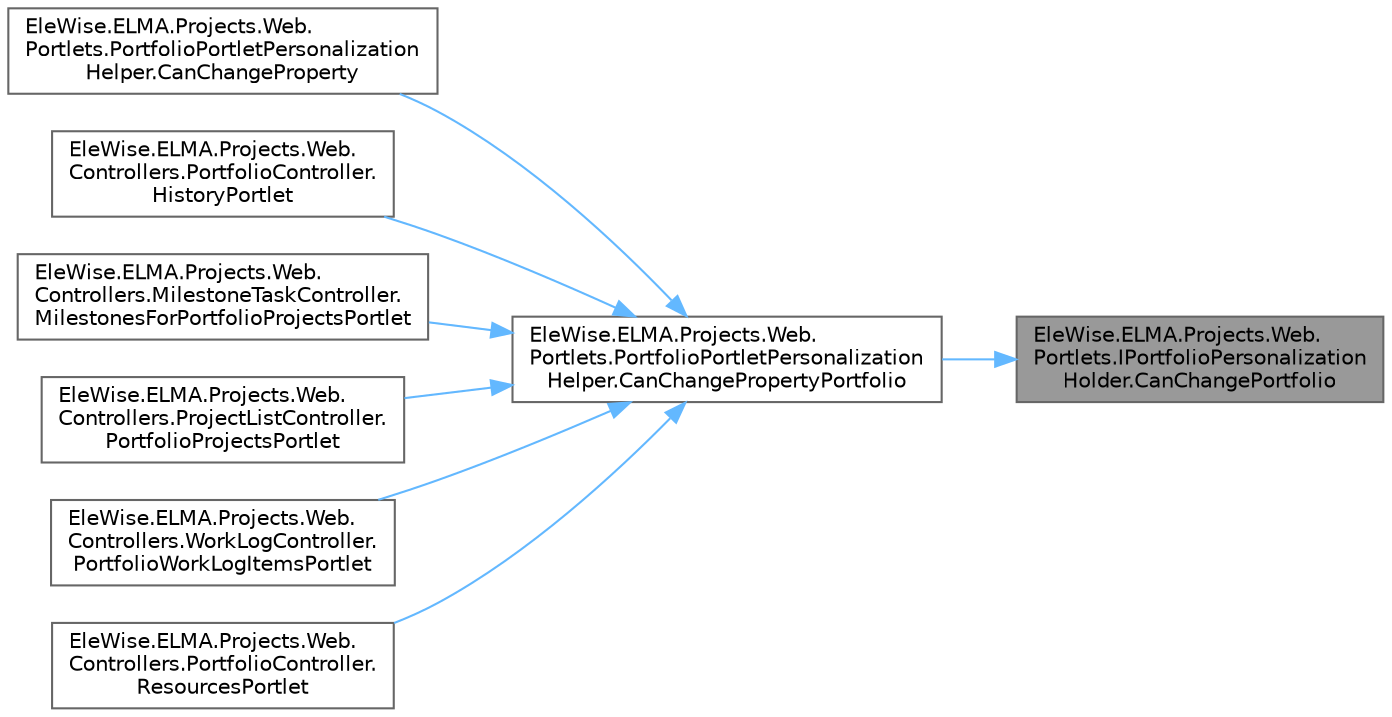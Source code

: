 digraph "EleWise.ELMA.Projects.Web.Portlets.IPortfolioPersonalizationHolder.CanChangePortfolio"
{
 // LATEX_PDF_SIZE
  bgcolor="transparent";
  edge [fontname=Helvetica,fontsize=10,labelfontname=Helvetica,labelfontsize=10];
  node [fontname=Helvetica,fontsize=10,shape=box,height=0.2,width=0.4];
  rankdir="RL";
  Node1 [id="Node000001",label="EleWise.ELMA.Projects.Web.\lPortlets.IPortfolioPersonalization\lHolder.CanChangePortfolio",height=0.2,width=0.4,color="gray40", fillcolor="grey60", style="filled", fontcolor="black",tooltip="Можно ли изменять портфель проектов в настройках портлета"];
  Node1 -> Node2 [id="edge1_Node000001_Node000002",dir="back",color="steelblue1",style="solid",tooltip=" "];
  Node2 [id="Node000002",label="EleWise.ELMA.Projects.Web.\lPortlets.PortfolioPortletPersonalization\lHelper.CanChangePropertyPortfolio",height=0.2,width=0.4,color="grey40", fillcolor="white", style="filled",URL="$class_ele_wise_1_1_e_l_m_a_1_1_projects_1_1_web_1_1_portlets_1_1_portfolio_portlet_personalization_helper.html#afcc71a4a413ed3b14986b0fa8ece6183",tooltip="Можно ли изменять портфель проектов"];
  Node2 -> Node3 [id="edge2_Node000002_Node000003",dir="back",color="steelblue1",style="solid",tooltip=" "];
  Node3 [id="Node000003",label="EleWise.ELMA.Projects.Web.\lPortlets.PortfolioPortletPersonalization\lHelper.CanChangeProperty",height=0.2,width=0.4,color="grey40", fillcolor="white", style="filled",URL="$class_ele_wise_1_1_e_l_m_a_1_1_projects_1_1_web_1_1_portlets_1_1_portfolio_portlet_personalization_helper.html#a50416a53d1cae42d9ac520a9dd397c63",tooltip="Можно ли редактировать указанное свойство"];
  Node2 -> Node4 [id="edge3_Node000002_Node000004",dir="back",color="steelblue1",style="solid",tooltip=" "];
  Node4 [id="Node000004",label="EleWise.ELMA.Projects.Web.\lControllers.PortfolioController.\lHistoryPortlet",height=0.2,width=0.4,color="grey40", fillcolor="white", style="filled",URL="$class_ele_wise_1_1_e_l_m_a_1_1_projects_1_1_web_1_1_controllers_1_1_portfolio_controller.html#ae2dc25894570e97277ad77c2784b1ddf",tooltip="Портлет истории по портфелю"];
  Node2 -> Node5 [id="edge4_Node000002_Node000005",dir="back",color="steelblue1",style="solid",tooltip=" "];
  Node5 [id="Node000005",label="EleWise.ELMA.Projects.Web.\lControllers.MilestoneTaskController.\lMilestonesForPortfolioProjectsPortlet",height=0.2,width=0.4,color="grey40", fillcolor="white", style="filled",URL="$class_ele_wise_1_1_e_l_m_a_1_1_projects_1_1_web_1_1_controllers_1_1_milestone_task_controller.html#a57991e3a48e7b76620424779edfcae99",tooltip="Контрольные точки для проектов портфеля"];
  Node2 -> Node6 [id="edge5_Node000002_Node000006",dir="back",color="steelblue1",style="solid",tooltip=" "];
  Node6 [id="Node000006",label="EleWise.ELMA.Projects.Web.\lControllers.ProjectListController.\lPortfolioProjectsPortlet",height=0.2,width=0.4,color="grey40", fillcolor="white", style="filled",URL="$class_ele_wise_1_1_e_l_m_a_1_1_projects_1_1_web_1_1_controllers_1_1_project_list_controller.html#a1a7bf74bf882a93baa9331e971ac9f24",tooltip="Список проектов по указанному портфелю - портлет"];
  Node2 -> Node7 [id="edge6_Node000002_Node000007",dir="back",color="steelblue1",style="solid",tooltip=" "];
  Node7 [id="Node000007",label="EleWise.ELMA.Projects.Web.\lControllers.WorkLogController.\lPortfolioWorkLogItemsPortlet",height=0.2,width=0.4,color="grey40", fillcolor="white", style="filled",URL="$class_ele_wise_1_1_e_l_m_a_1_1_projects_1_1_web_1_1_controllers_1_1_work_log_controller.html#a9c36a30fe2bd0a70e6f9d94e2e521d17",tooltip="Список трудозатрат портфеля проектов - портлет"];
  Node2 -> Node8 [id="edge7_Node000002_Node000008",dir="back",color="steelblue1",style="solid",tooltip=" "];
  Node8 [id="Node000008",label="EleWise.ELMA.Projects.Web.\lControllers.PortfolioController.\lResourcesPortlet",height=0.2,width=0.4,color="grey40", fillcolor="white", style="filled",URL="$class_ele_wise_1_1_e_l_m_a_1_1_projects_1_1_web_1_1_controllers_1_1_portfolio_controller.html#af79aaf6a3a9c01e8e6b963dd683f964d",tooltip="Портлет Ресурсы портфеля"];
}
